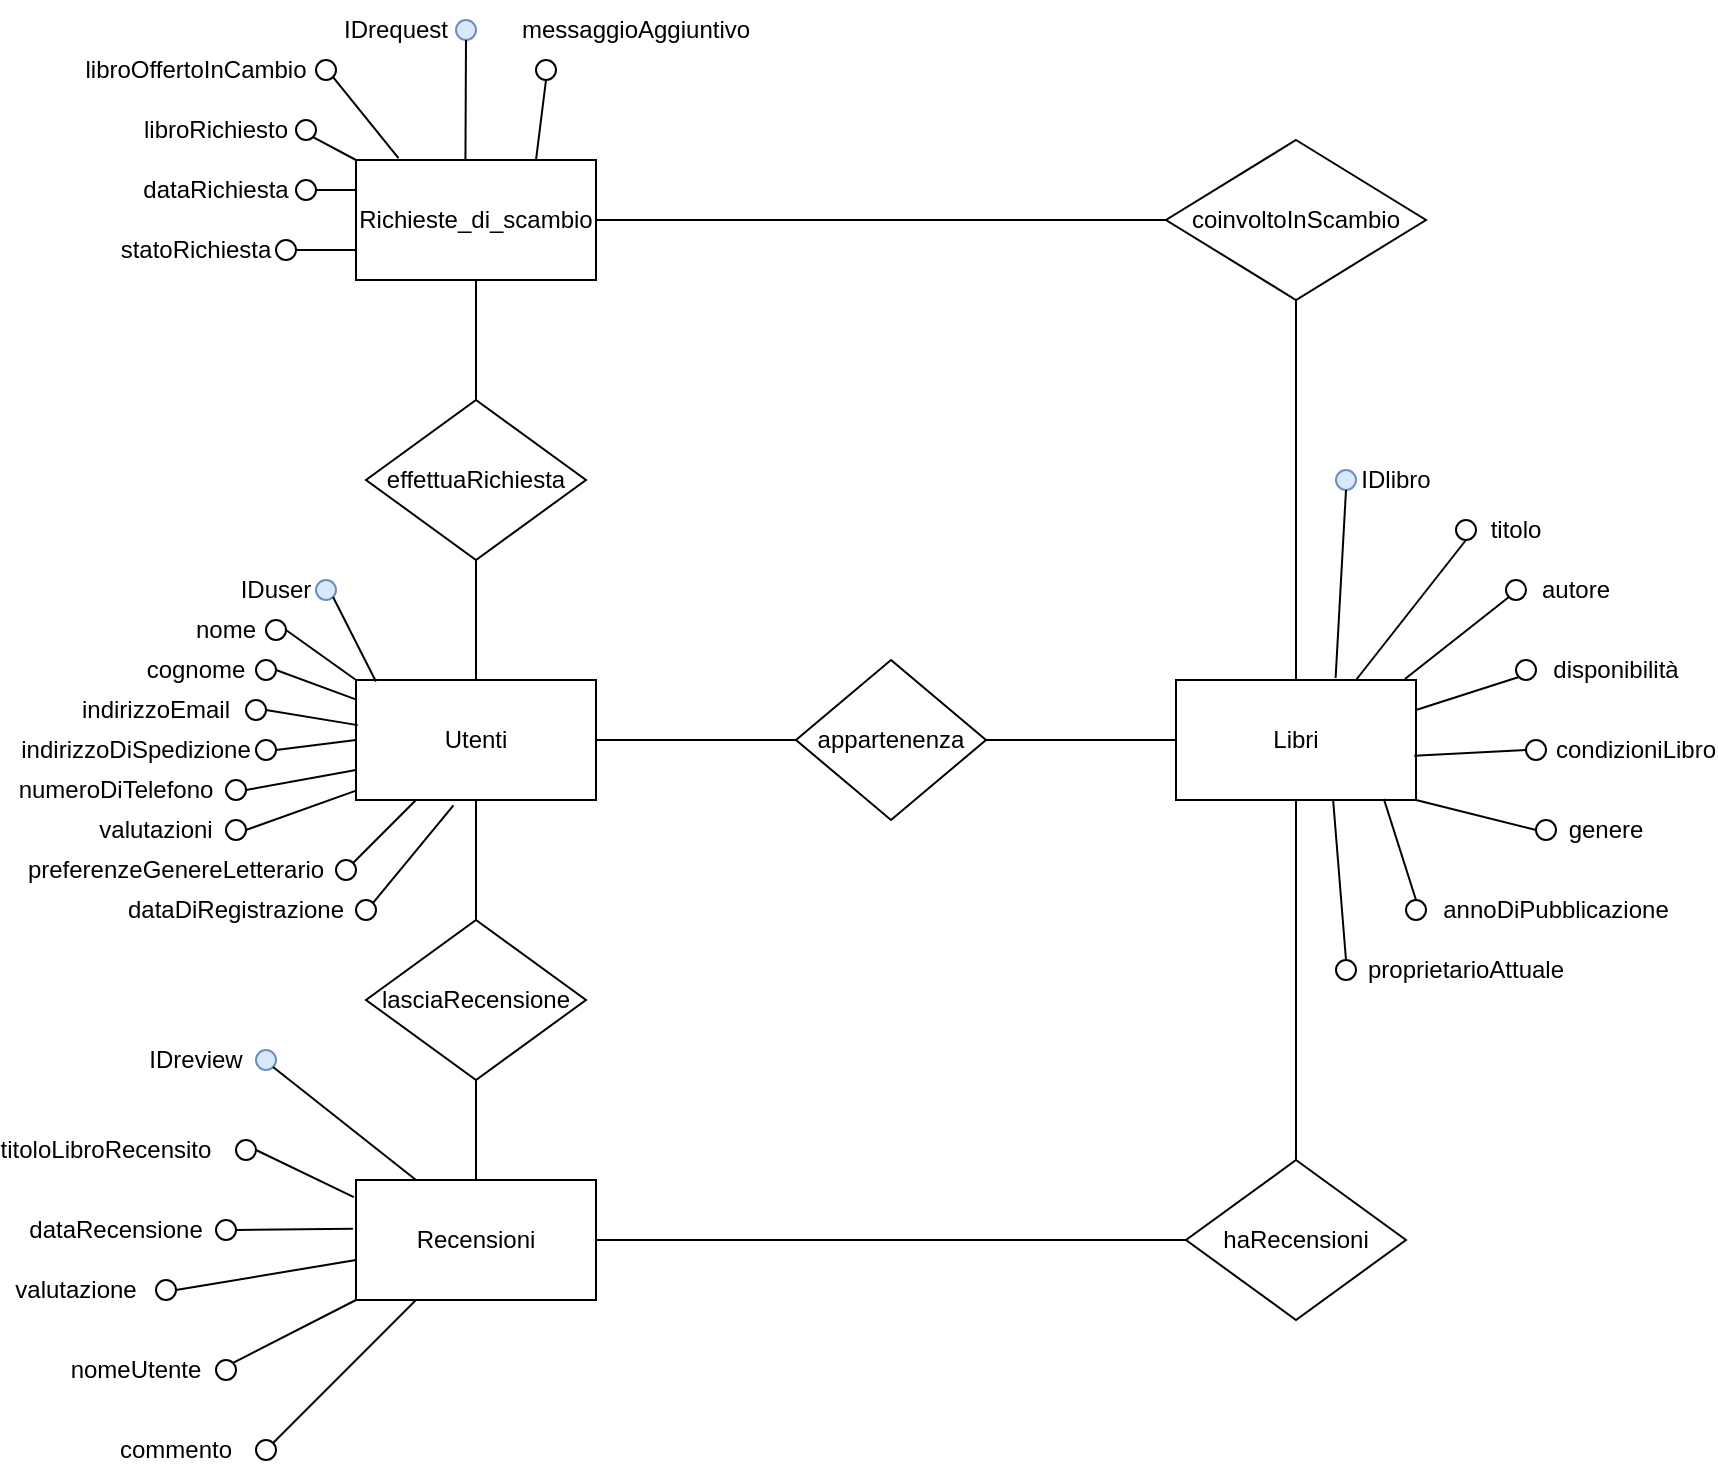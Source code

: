 <mxfile version="23.1.6" type="device">
  <diagram id="R2lEEEUBdFMjLlhIrx00" name="Page-1">
    <mxGraphModel dx="1828" dy="518" grid="1" gridSize="10" guides="1" tooltips="1" connect="1" arrows="1" fold="1" page="1" pageScale="1" pageWidth="850" pageHeight="1100" math="0" shadow="0" extFonts="Permanent Marker^https://fonts.googleapis.com/css?family=Permanent+Marker">
      <root>
        <mxCell id="0" />
        <mxCell id="1" parent="0" />
        <mxCell id="jTlNC3tFU4OE5lcHnedC-1" value="Richieste_di_scambio" style="rounded=0;whiteSpace=wrap;html=1;" parent="1" vertex="1">
          <mxGeometry x="110" y="90" width="120" height="60" as="geometry" />
        </mxCell>
        <mxCell id="cnQAAioc3_aUL8yNNFTR-1" value="Utenti" style="rounded=0;whiteSpace=wrap;html=1;" parent="1" vertex="1">
          <mxGeometry x="110" y="350" width="120" height="60" as="geometry" />
        </mxCell>
        <mxCell id="cnQAAioc3_aUL8yNNFTR-2" value="Libri" style="rounded=0;whiteSpace=wrap;html=1;" parent="1" vertex="1">
          <mxGeometry x="520" y="350" width="120" height="60" as="geometry" />
        </mxCell>
        <mxCell id="cnQAAioc3_aUL8yNNFTR-3" value="Recensioni" style="rounded=0;whiteSpace=wrap;html=1;" parent="1" vertex="1">
          <mxGeometry x="110" y="600" width="120" height="60" as="geometry" />
        </mxCell>
        <mxCell id="cnQAAioc3_aUL8yNNFTR-4" value="appartenenza" style="rhombus;whiteSpace=wrap;html=1;" parent="1" vertex="1">
          <mxGeometry x="330" y="340" width="95" height="80" as="geometry" />
        </mxCell>
        <mxCell id="cnQAAioc3_aUL8yNNFTR-5" value="haRecensioni" style="rhombus;whiteSpace=wrap;html=1;" parent="1" vertex="1">
          <mxGeometry x="525" y="590" width="110" height="80" as="geometry" />
        </mxCell>
        <mxCell id="cnQAAioc3_aUL8yNNFTR-6" value="lasciaRecensione" style="rhombus;whiteSpace=wrap;html=1;" parent="1" vertex="1">
          <mxGeometry x="115" y="470" width="110" height="80" as="geometry" />
        </mxCell>
        <mxCell id="cnQAAioc3_aUL8yNNFTR-7" value="effettuaRichiesta" style="rhombus;whiteSpace=wrap;html=1;" parent="1" vertex="1">
          <mxGeometry x="115" y="210" width="110" height="80" as="geometry" />
        </mxCell>
        <mxCell id="cnQAAioc3_aUL8yNNFTR-8" value="coinvoltoInScambio" style="rhombus;whiteSpace=wrap;html=1;" parent="1" vertex="1">
          <mxGeometry x="515" y="80" width="130" height="80" as="geometry" />
        </mxCell>
        <mxCell id="cnQAAioc3_aUL8yNNFTR-10" value="" style="endArrow=none;html=1;rounded=0;exitX=1;exitY=0.5;exitDx=0;exitDy=0;entryX=0;entryY=0.5;entryDx=0;entryDy=0;" parent="1" source="jTlNC3tFU4OE5lcHnedC-1" target="cnQAAioc3_aUL8yNNFTR-8" edge="1">
          <mxGeometry width="50" height="50" relative="1" as="geometry">
            <mxPoint x="400" y="300" as="sourcePoint" />
            <mxPoint x="450" y="250" as="targetPoint" />
          </mxGeometry>
        </mxCell>
        <mxCell id="cnQAAioc3_aUL8yNNFTR-11" value="" style="endArrow=none;html=1;rounded=0;entryX=0.5;entryY=1;entryDx=0;entryDy=0;exitX=0.5;exitY=0;exitDx=0;exitDy=0;" parent="1" source="cnQAAioc3_aUL8yNNFTR-2" target="cnQAAioc3_aUL8yNNFTR-8" edge="1">
          <mxGeometry width="50" height="50" relative="1" as="geometry">
            <mxPoint x="400" y="300" as="sourcePoint" />
            <mxPoint x="450" y="250" as="targetPoint" />
          </mxGeometry>
        </mxCell>
        <mxCell id="cnQAAioc3_aUL8yNNFTR-12" value="" style="endArrow=none;html=1;rounded=0;exitX=1;exitY=0.5;exitDx=0;exitDy=0;entryX=0;entryY=0.5;entryDx=0;entryDy=0;" parent="1" source="cnQAAioc3_aUL8yNNFTR-4" target="cnQAAioc3_aUL8yNNFTR-2" edge="1">
          <mxGeometry width="50" height="50" relative="1" as="geometry">
            <mxPoint x="400" y="300" as="sourcePoint" />
            <mxPoint x="450" y="250" as="targetPoint" />
          </mxGeometry>
        </mxCell>
        <mxCell id="cnQAAioc3_aUL8yNNFTR-13" value="" style="endArrow=none;html=1;rounded=0;exitX=1;exitY=0.5;exitDx=0;exitDy=0;entryX=0;entryY=0.5;entryDx=0;entryDy=0;" parent="1" source="cnQAAioc3_aUL8yNNFTR-1" target="cnQAAioc3_aUL8yNNFTR-4" edge="1">
          <mxGeometry width="50" height="50" relative="1" as="geometry">
            <mxPoint x="400" y="300" as="sourcePoint" />
            <mxPoint x="450" y="250" as="targetPoint" />
          </mxGeometry>
        </mxCell>
        <mxCell id="cnQAAioc3_aUL8yNNFTR-14" value="" style="endArrow=none;html=1;rounded=0;exitX=0.5;exitY=1;exitDx=0;exitDy=0;entryX=0.5;entryY=0;entryDx=0;entryDy=0;" parent="1" source="cnQAAioc3_aUL8yNNFTR-1" target="cnQAAioc3_aUL8yNNFTR-6" edge="1">
          <mxGeometry width="50" height="50" relative="1" as="geometry">
            <mxPoint x="360" y="540" as="sourcePoint" />
            <mxPoint x="410" y="490" as="targetPoint" />
          </mxGeometry>
        </mxCell>
        <mxCell id="cnQAAioc3_aUL8yNNFTR-15" value="" style="endArrow=none;html=1;rounded=0;exitX=0.5;exitY=1;exitDx=0;exitDy=0;entryX=0.5;entryY=0;entryDx=0;entryDy=0;" parent="1" source="cnQAAioc3_aUL8yNNFTR-7" target="cnQAAioc3_aUL8yNNFTR-1" edge="1">
          <mxGeometry width="50" height="50" relative="1" as="geometry">
            <mxPoint x="400" y="300" as="sourcePoint" />
            <mxPoint x="450" y="250" as="targetPoint" />
          </mxGeometry>
        </mxCell>
        <mxCell id="cnQAAioc3_aUL8yNNFTR-16" value="" style="endArrow=none;html=1;rounded=0;exitX=0.5;exitY=1;exitDx=0;exitDy=0;entryX=0.5;entryY=0;entryDx=0;entryDy=0;" parent="1" source="jTlNC3tFU4OE5lcHnedC-1" target="cnQAAioc3_aUL8yNNFTR-7" edge="1">
          <mxGeometry width="50" height="50" relative="1" as="geometry">
            <mxPoint x="400" y="300" as="sourcePoint" />
            <mxPoint x="450" y="250" as="targetPoint" />
          </mxGeometry>
        </mxCell>
        <mxCell id="cnQAAioc3_aUL8yNNFTR-17" value="" style="endArrow=none;html=1;rounded=0;entryX=0.5;entryY=1;entryDx=0;entryDy=0;exitX=0.5;exitY=0;exitDx=0;exitDy=0;" parent="1" source="cnQAAioc3_aUL8yNNFTR-5" target="cnQAAioc3_aUL8yNNFTR-2" edge="1">
          <mxGeometry width="50" height="50" relative="1" as="geometry">
            <mxPoint x="400" y="390" as="sourcePoint" />
            <mxPoint x="450" y="340" as="targetPoint" />
          </mxGeometry>
        </mxCell>
        <mxCell id="cnQAAioc3_aUL8yNNFTR-18" value="" style="endArrow=none;html=1;rounded=0;exitX=0.5;exitY=1;exitDx=0;exitDy=0;entryX=0.5;entryY=0;entryDx=0;entryDy=0;" parent="1" source="cnQAAioc3_aUL8yNNFTR-6" target="cnQAAioc3_aUL8yNNFTR-3" edge="1">
          <mxGeometry width="50" height="50" relative="1" as="geometry">
            <mxPoint x="400" y="390" as="sourcePoint" />
            <mxPoint x="450" y="340" as="targetPoint" />
          </mxGeometry>
        </mxCell>
        <mxCell id="cnQAAioc3_aUL8yNNFTR-19" value="" style="endArrow=none;html=1;rounded=0;exitX=1;exitY=0.5;exitDx=0;exitDy=0;entryX=0;entryY=0.5;entryDx=0;entryDy=0;" parent="1" source="cnQAAioc3_aUL8yNNFTR-3" target="cnQAAioc3_aUL8yNNFTR-5" edge="1">
          <mxGeometry width="50" height="50" relative="1" as="geometry">
            <mxPoint x="400" y="600" as="sourcePoint" />
            <mxPoint x="450" y="550" as="targetPoint" />
          </mxGeometry>
        </mxCell>
        <mxCell id="gPwC9rBWzXshsSk854vz-1" value="IDrequest" style="text;html=1;align=center;verticalAlign=middle;whiteSpace=wrap;rounded=0;" parent="1" vertex="1">
          <mxGeometry x="100" y="10" width="60" height="30" as="geometry" />
        </mxCell>
        <mxCell id="gPwC9rBWzXshsSk854vz-2" value="libroRichiesto" style="text;html=1;align=center;verticalAlign=middle;whiteSpace=wrap;rounded=0;" parent="1" vertex="1">
          <mxGeometry x="10" y="60" width="60" height="30" as="geometry" />
        </mxCell>
        <mxCell id="gPwC9rBWzXshsSk854vz-3" value="libroOffertoInCambio" style="text;html=1;align=center;verticalAlign=middle;whiteSpace=wrap;rounded=0;" parent="1" vertex="1">
          <mxGeometry y="30" width="60" height="30" as="geometry" />
        </mxCell>
        <mxCell id="gPwC9rBWzXshsSk854vz-4" value="messaggioAggiuntivo" style="text;html=1;align=center;verticalAlign=middle;whiteSpace=wrap;rounded=0;" parent="1" vertex="1">
          <mxGeometry x="220" y="10" width="60" height="30" as="geometry" />
        </mxCell>
        <mxCell id="gPwC9rBWzXshsSk854vz-5" value="statoRichiesta" style="text;html=1;align=center;verticalAlign=middle;whiteSpace=wrap;rounded=0;" parent="1" vertex="1">
          <mxGeometry y="120" width="60" height="30" as="geometry" />
        </mxCell>
        <mxCell id="gPwC9rBWzXshsSk854vz-6" value="dataRichiesta" style="text;html=1;align=center;verticalAlign=middle;whiteSpace=wrap;rounded=0;" parent="1" vertex="1">
          <mxGeometry x="10" y="90" width="60" height="30" as="geometry" />
        </mxCell>
        <mxCell id="gPwC9rBWzXshsSk854vz-8" value="" style="ellipse;whiteSpace=wrap;html=1;aspect=fixed;fillColor=none;" parent="1" vertex="1">
          <mxGeometry x="70" y="130" width="10" height="10" as="geometry" />
        </mxCell>
        <mxCell id="gPwC9rBWzXshsSk854vz-9" value="" style="ellipse;whiteSpace=wrap;html=1;aspect=fixed;fillColor=none;" parent="1" vertex="1">
          <mxGeometry x="80" y="100" width="10" height="10" as="geometry" />
        </mxCell>
        <mxCell id="gPwC9rBWzXshsSk854vz-10" value="" style="ellipse;whiteSpace=wrap;html=1;aspect=fixed;fillColor=none;" parent="1" vertex="1">
          <mxGeometry x="200" y="40" width="10" height="10" as="geometry" />
        </mxCell>
        <mxCell id="gPwC9rBWzXshsSk854vz-11" value="" style="ellipse;whiteSpace=wrap;html=1;aspect=fixed;fillColor=none;" parent="1" vertex="1">
          <mxGeometry x="90" y="40" width="10" height="10" as="geometry" />
        </mxCell>
        <mxCell id="gPwC9rBWzXshsSk854vz-12" value="" style="ellipse;whiteSpace=wrap;html=1;aspect=fixed;fillColor=none;" parent="1" vertex="1">
          <mxGeometry x="80" y="70" width="10" height="10" as="geometry" />
        </mxCell>
        <mxCell id="gPwC9rBWzXshsSk854vz-14" value="" style="ellipse;whiteSpace=wrap;html=1;aspect=fixed;fillColor=#dae8fc;strokeColor=#6c8ebf;" parent="1" vertex="1">
          <mxGeometry x="160" y="20" width="10" height="10" as="geometry" />
        </mxCell>
        <mxCell id="gPwC9rBWzXshsSk854vz-20" value="" style="endArrow=none;html=1;rounded=0;exitX=0.5;exitY=1;exitDx=0;exitDy=0;entryX=0.456;entryY=-0.007;entryDx=0;entryDy=0;entryPerimeter=0;" parent="1" source="gPwC9rBWzXshsSk854vz-14" target="jTlNC3tFU4OE5lcHnedC-1" edge="1">
          <mxGeometry width="50" height="50" relative="1" as="geometry">
            <mxPoint x="160" y="150" as="sourcePoint" />
            <mxPoint x="210" y="100" as="targetPoint" />
          </mxGeometry>
        </mxCell>
        <mxCell id="gPwC9rBWzXshsSk854vz-21" value="" style="endArrow=none;html=1;rounded=0;exitX=1;exitY=0.5;exitDx=0;exitDy=0;entryX=0;entryY=0.75;entryDx=0;entryDy=0;" parent="1" source="gPwC9rBWzXshsSk854vz-8" target="jTlNC3tFU4OE5lcHnedC-1" edge="1">
          <mxGeometry width="50" height="50" relative="1" as="geometry">
            <mxPoint x="160" y="150" as="sourcePoint" />
            <mxPoint x="210" y="100" as="targetPoint" />
          </mxGeometry>
        </mxCell>
        <mxCell id="gPwC9rBWzXshsSk854vz-22" value="" style="endArrow=none;html=1;rounded=0;exitX=1;exitY=0.5;exitDx=0;exitDy=0;entryX=0;entryY=0.25;entryDx=0;entryDy=0;" parent="1" source="gPwC9rBWzXshsSk854vz-9" target="jTlNC3tFU4OE5lcHnedC-1" edge="1">
          <mxGeometry width="50" height="50" relative="1" as="geometry">
            <mxPoint x="160" y="150" as="sourcePoint" />
            <mxPoint x="210" y="100" as="targetPoint" />
          </mxGeometry>
        </mxCell>
        <mxCell id="gPwC9rBWzXshsSk854vz-23" value="" style="endArrow=none;html=1;rounded=0;exitX=1;exitY=1;exitDx=0;exitDy=0;entryX=0;entryY=0;entryDx=0;entryDy=0;" parent="1" source="gPwC9rBWzXshsSk854vz-12" target="jTlNC3tFU4OE5lcHnedC-1" edge="1">
          <mxGeometry width="50" height="50" relative="1" as="geometry">
            <mxPoint x="160" y="150" as="sourcePoint" />
            <mxPoint x="210" y="100" as="targetPoint" />
          </mxGeometry>
        </mxCell>
        <mxCell id="gPwC9rBWzXshsSk854vz-24" value="" style="endArrow=none;html=1;rounded=0;exitX=0.177;exitY=-0.015;exitDx=0;exitDy=0;exitPerimeter=0;entryX=1;entryY=1;entryDx=0;entryDy=0;" parent="1" source="jTlNC3tFU4OE5lcHnedC-1" target="gPwC9rBWzXshsSk854vz-11" edge="1">
          <mxGeometry width="50" height="50" relative="1" as="geometry">
            <mxPoint x="160" y="150" as="sourcePoint" />
            <mxPoint x="100" y="45" as="targetPoint" />
          </mxGeometry>
        </mxCell>
        <mxCell id="gPwC9rBWzXshsSk854vz-25" value="" style="endArrow=none;html=1;rounded=0;entryX=0.5;entryY=1;entryDx=0;entryDy=0;exitX=0.75;exitY=0;exitDx=0;exitDy=0;" parent="1" source="jTlNC3tFU4OE5lcHnedC-1" target="gPwC9rBWzXshsSk854vz-10" edge="1">
          <mxGeometry width="50" height="50" relative="1" as="geometry">
            <mxPoint x="160" y="150" as="sourcePoint" />
            <mxPoint x="210" y="100" as="targetPoint" />
          </mxGeometry>
        </mxCell>
        <mxCell id="gPwC9rBWzXshsSk854vz-26" value="IDreview" style="text;html=1;align=center;verticalAlign=middle;whiteSpace=wrap;rounded=0;" parent="1" vertex="1">
          <mxGeometry y="525" width="60" height="30" as="geometry" />
        </mxCell>
        <mxCell id="T7bW6BCVdLZ2KC2ut9-W-3" value="valutazione" style="text;html=1;align=center;verticalAlign=middle;whiteSpace=wrap;rounded=0;" parent="1" vertex="1">
          <mxGeometry x="-60" y="640" width="60" height="30" as="geometry" />
        </mxCell>
        <mxCell id="T7bW6BCVdLZ2KC2ut9-W-4" value="commento" style="text;html=1;align=center;verticalAlign=middle;whiteSpace=wrap;rounded=0;" parent="1" vertex="1">
          <mxGeometry x="-10" y="720" width="60" height="30" as="geometry" />
        </mxCell>
        <mxCell id="T7bW6BCVdLZ2KC2ut9-W-5" value="dataRecensione" style="text;html=1;align=center;verticalAlign=middle;whiteSpace=wrap;rounded=0;" parent="1" vertex="1">
          <mxGeometry x="-40" y="610" width="60" height="30" as="geometry" />
        </mxCell>
        <mxCell id="T7bW6BCVdLZ2KC2ut9-W-6" value="nomeUtente" style="text;html=1;align=center;verticalAlign=middle;whiteSpace=wrap;rounded=0;" parent="1" vertex="1">
          <mxGeometry x="-30" y="680" width="60" height="30" as="geometry" />
        </mxCell>
        <mxCell id="T7bW6BCVdLZ2KC2ut9-W-7" value="titoloLibroRecensito" style="text;html=1;align=center;verticalAlign=middle;whiteSpace=wrap;rounded=0;" parent="1" vertex="1">
          <mxGeometry x="-50" y="570" width="70" height="30" as="geometry" />
        </mxCell>
        <mxCell id="T7bW6BCVdLZ2KC2ut9-W-8" value="" style="ellipse;whiteSpace=wrap;html=1;aspect=fixed;fillColor=none;" parent="1" vertex="1">
          <mxGeometry x="50" y="580" width="10" height="10" as="geometry" />
        </mxCell>
        <mxCell id="T7bW6BCVdLZ2KC2ut9-W-9" value="" style="ellipse;whiteSpace=wrap;html=1;aspect=fixed;fillColor=none;" parent="1" vertex="1">
          <mxGeometry x="40" y="620" width="10" height="10" as="geometry" />
        </mxCell>
        <mxCell id="T7bW6BCVdLZ2KC2ut9-W-10" value="" style="ellipse;whiteSpace=wrap;html=1;aspect=fixed;fillColor=none;" parent="1" vertex="1">
          <mxGeometry x="10" y="650" width="10" height="10" as="geometry" />
        </mxCell>
        <mxCell id="T7bW6BCVdLZ2KC2ut9-W-11" value="" style="ellipse;whiteSpace=wrap;html=1;aspect=fixed;fillColor=none;" parent="1" vertex="1">
          <mxGeometry x="40" y="690" width="10" height="10" as="geometry" />
        </mxCell>
        <mxCell id="T7bW6BCVdLZ2KC2ut9-W-12" value="" style="ellipse;whiteSpace=wrap;html=1;aspect=fixed;fillColor=none;" parent="1" vertex="1">
          <mxGeometry x="60" y="730" width="10" height="10" as="geometry" />
        </mxCell>
        <mxCell id="T7bW6BCVdLZ2KC2ut9-W-13" value="" style="ellipse;whiteSpace=wrap;html=1;aspect=fixed;fillColor=#dae8fc;strokeColor=#6c8ebf;" parent="1" vertex="1">
          <mxGeometry x="60" y="535" width="10" height="10" as="geometry" />
        </mxCell>
        <mxCell id="T7bW6BCVdLZ2KC2ut9-W-14" value="" style="endArrow=none;html=1;rounded=0;exitX=1;exitY=0;exitDx=0;exitDy=0;entryX=0.25;entryY=1;entryDx=0;entryDy=0;" parent="1" source="T7bW6BCVdLZ2KC2ut9-W-12" target="cnQAAioc3_aUL8yNNFTR-3" edge="1">
          <mxGeometry width="50" height="50" relative="1" as="geometry">
            <mxPoint x="80" y="630" as="sourcePoint" />
            <mxPoint x="130" y="580" as="targetPoint" />
          </mxGeometry>
        </mxCell>
        <mxCell id="T7bW6BCVdLZ2KC2ut9-W-15" value="" style="endArrow=none;html=1;rounded=0;exitX=1;exitY=0;exitDx=0;exitDy=0;entryX=0;entryY=1;entryDx=0;entryDy=0;" parent="1" source="T7bW6BCVdLZ2KC2ut9-W-11" target="cnQAAioc3_aUL8yNNFTR-3" edge="1">
          <mxGeometry width="50" height="50" relative="1" as="geometry">
            <mxPoint x="80" y="630" as="sourcePoint" />
            <mxPoint x="130" y="580" as="targetPoint" />
          </mxGeometry>
        </mxCell>
        <mxCell id="T7bW6BCVdLZ2KC2ut9-W-16" value="" style="endArrow=none;html=1;rounded=0;exitX=1;exitY=0.5;exitDx=0;exitDy=0;" parent="1" source="T7bW6BCVdLZ2KC2ut9-W-10" edge="1">
          <mxGeometry width="50" height="50" relative="1" as="geometry">
            <mxPoint x="80" y="630" as="sourcePoint" />
            <mxPoint x="110" y="640" as="targetPoint" />
          </mxGeometry>
        </mxCell>
        <mxCell id="T7bW6BCVdLZ2KC2ut9-W-17" value="" style="endArrow=none;html=1;rounded=0;exitX=1;exitY=0.5;exitDx=0;exitDy=0;entryX=-0.013;entryY=0.406;entryDx=0;entryDy=0;entryPerimeter=0;" parent="1" source="T7bW6BCVdLZ2KC2ut9-W-9" target="cnQAAioc3_aUL8yNNFTR-3" edge="1">
          <mxGeometry width="50" height="50" relative="1" as="geometry">
            <mxPoint x="80" y="630" as="sourcePoint" />
            <mxPoint x="130" y="580" as="targetPoint" />
          </mxGeometry>
        </mxCell>
        <mxCell id="T7bW6BCVdLZ2KC2ut9-W-18" value="" style="endArrow=none;html=1;rounded=0;exitX=1;exitY=0.5;exitDx=0;exitDy=0;entryX=-0.009;entryY=0.143;entryDx=0;entryDy=0;entryPerimeter=0;" parent="1" source="T7bW6BCVdLZ2KC2ut9-W-8" target="cnQAAioc3_aUL8yNNFTR-3" edge="1">
          <mxGeometry width="50" height="50" relative="1" as="geometry">
            <mxPoint x="80" y="630" as="sourcePoint" />
            <mxPoint x="100" y="610" as="targetPoint" />
          </mxGeometry>
        </mxCell>
        <mxCell id="T7bW6BCVdLZ2KC2ut9-W-19" value="" style="endArrow=none;html=1;rounded=0;exitX=1;exitY=1;exitDx=0;exitDy=0;entryX=0.25;entryY=0;entryDx=0;entryDy=0;" parent="1" source="T7bW6BCVdLZ2KC2ut9-W-13" target="cnQAAioc3_aUL8yNNFTR-3" edge="1">
          <mxGeometry width="50" height="50" relative="1" as="geometry">
            <mxPoint x="80" y="630" as="sourcePoint" />
            <mxPoint x="130" y="580" as="targetPoint" />
          </mxGeometry>
        </mxCell>
        <mxCell id="T7bW6BCVdLZ2KC2ut9-W-20" value="IDlibro" style="text;html=1;align=center;verticalAlign=middle;whiteSpace=wrap;rounded=0;" parent="1" vertex="1">
          <mxGeometry x="600" y="235" width="60" height="30" as="geometry" />
        </mxCell>
        <mxCell id="T7bW6BCVdLZ2KC2ut9-W-21" value="titolo" style="text;html=1;align=center;verticalAlign=middle;whiteSpace=wrap;rounded=0;" parent="1" vertex="1">
          <mxGeometry x="660" y="260" width="60" height="30" as="geometry" />
        </mxCell>
        <mxCell id="T7bW6BCVdLZ2KC2ut9-W-22" value="autore" style="text;html=1;align=center;verticalAlign=middle;whiteSpace=wrap;rounded=0;" parent="1" vertex="1">
          <mxGeometry x="690" y="290" width="60" height="30" as="geometry" />
        </mxCell>
        <mxCell id="T7bW6BCVdLZ2KC2ut9-W-23" value="condizioniLibro" style="text;html=1;align=center;verticalAlign=middle;whiteSpace=wrap;rounded=0;" parent="1" vertex="1">
          <mxGeometry x="720" y="370" width="60" height="30" as="geometry" />
        </mxCell>
        <mxCell id="T7bW6BCVdLZ2KC2ut9-W-24" value="genere" style="text;html=1;align=center;verticalAlign=middle;whiteSpace=wrap;rounded=0;" parent="1" vertex="1">
          <mxGeometry x="705" y="410" width="60" height="30" as="geometry" />
        </mxCell>
        <mxCell id="T7bW6BCVdLZ2KC2ut9-W-25" value="annoDiPubblicazione" style="text;html=1;align=center;verticalAlign=middle;whiteSpace=wrap;rounded=0;" parent="1" vertex="1">
          <mxGeometry x="680" y="450" width="60" height="30" as="geometry" />
        </mxCell>
        <mxCell id="T7bW6BCVdLZ2KC2ut9-W-26" value="proprietarioAttuale" style="text;html=1;align=center;verticalAlign=middle;whiteSpace=wrap;rounded=0;" parent="1" vertex="1">
          <mxGeometry x="635" y="480" width="60" height="30" as="geometry" />
        </mxCell>
        <mxCell id="T7bW6BCVdLZ2KC2ut9-W-27" value="disponibilità" style="text;html=1;align=center;verticalAlign=middle;whiteSpace=wrap;rounded=0;" parent="1" vertex="1">
          <mxGeometry x="710" y="330" width="60" height="30" as="geometry" />
        </mxCell>
        <mxCell id="T7bW6BCVdLZ2KC2ut9-W-28" value="" style="ellipse;whiteSpace=wrap;html=1;aspect=fixed;fillColor=none;" parent="1" vertex="1">
          <mxGeometry x="660" y="270" width="10" height="10" as="geometry" />
        </mxCell>
        <mxCell id="T7bW6BCVdLZ2KC2ut9-W-29" value="" style="ellipse;whiteSpace=wrap;html=1;aspect=fixed;fillColor=none;" parent="1" vertex="1">
          <mxGeometry x="685" y="300" width="10" height="10" as="geometry" />
        </mxCell>
        <mxCell id="T7bW6BCVdLZ2KC2ut9-W-30" value="" style="ellipse;whiteSpace=wrap;html=1;aspect=fixed;fillColor=none;" parent="1" vertex="1">
          <mxGeometry x="690" y="340" width="10" height="10" as="geometry" />
        </mxCell>
        <mxCell id="T7bW6BCVdLZ2KC2ut9-W-31" value="" style="ellipse;whiteSpace=wrap;html=1;aspect=fixed;fillColor=none;" parent="1" vertex="1">
          <mxGeometry x="695" y="380" width="10" height="10" as="geometry" />
        </mxCell>
        <mxCell id="T7bW6BCVdLZ2KC2ut9-W-32" value="" style="ellipse;whiteSpace=wrap;html=1;aspect=fixed;fillColor=none;" parent="1" vertex="1">
          <mxGeometry x="700" y="420" width="10" height="10" as="geometry" />
        </mxCell>
        <mxCell id="T7bW6BCVdLZ2KC2ut9-W-33" value="" style="ellipse;whiteSpace=wrap;html=1;aspect=fixed;fillColor=none;" parent="1" vertex="1">
          <mxGeometry x="635" y="460" width="10" height="10" as="geometry" />
        </mxCell>
        <mxCell id="T7bW6BCVdLZ2KC2ut9-W-34" value="" style="ellipse;whiteSpace=wrap;html=1;aspect=fixed;fillColor=none;" parent="1" vertex="1">
          <mxGeometry x="600" y="490" width="10" height="10" as="geometry" />
        </mxCell>
        <mxCell id="T7bW6BCVdLZ2KC2ut9-W-35" value="" style="ellipse;whiteSpace=wrap;html=1;aspect=fixed;fillColor=#dae8fc;strokeColor=#6c8ebf;" parent="1" vertex="1">
          <mxGeometry x="600" y="245" width="10" height="10" as="geometry" />
        </mxCell>
        <mxCell id="T7bW6BCVdLZ2KC2ut9-W-36" value="" style="endArrow=none;html=1;rounded=0;entryX=0;entryY=0.5;entryDx=0;entryDy=0;exitX=0.993;exitY=0.632;exitDx=0;exitDy=0;exitPerimeter=0;" parent="1" source="cnQAAioc3_aUL8yNNFTR-2" target="T7bW6BCVdLZ2KC2ut9-W-31" edge="1">
          <mxGeometry width="50" height="50" relative="1" as="geometry">
            <mxPoint x="480" y="430" as="sourcePoint" />
            <mxPoint x="530" y="380" as="targetPoint" />
          </mxGeometry>
        </mxCell>
        <mxCell id="T7bW6BCVdLZ2KC2ut9-W-37" value="" style="endArrow=none;html=1;rounded=0;entryX=0;entryY=1;entryDx=0;entryDy=0;exitX=1;exitY=0.25;exitDx=0;exitDy=0;" parent="1" source="cnQAAioc3_aUL8yNNFTR-2" target="T7bW6BCVdLZ2KC2ut9-W-30" edge="1">
          <mxGeometry width="50" height="50" relative="1" as="geometry">
            <mxPoint x="480" y="430" as="sourcePoint" />
            <mxPoint x="530" y="380" as="targetPoint" />
          </mxGeometry>
        </mxCell>
        <mxCell id="T7bW6BCVdLZ2KC2ut9-W-38" value="" style="endArrow=none;html=1;rounded=0;entryX=0;entryY=1;entryDx=0;entryDy=0;exitX=0.954;exitY=-0.008;exitDx=0;exitDy=0;exitPerimeter=0;" parent="1" source="cnQAAioc3_aUL8yNNFTR-2" target="T7bW6BCVdLZ2KC2ut9-W-29" edge="1">
          <mxGeometry width="50" height="50" relative="1" as="geometry">
            <mxPoint x="480" y="430" as="sourcePoint" />
            <mxPoint x="530" y="380" as="targetPoint" />
          </mxGeometry>
        </mxCell>
        <mxCell id="T7bW6BCVdLZ2KC2ut9-W-39" value="" style="endArrow=none;html=1;rounded=0;entryX=0.5;entryY=1;entryDx=0;entryDy=0;exitX=0.75;exitY=0;exitDx=0;exitDy=0;" parent="1" source="cnQAAioc3_aUL8yNNFTR-2" target="T7bW6BCVdLZ2KC2ut9-W-28" edge="1">
          <mxGeometry width="50" height="50" relative="1" as="geometry">
            <mxPoint x="480" y="430" as="sourcePoint" />
            <mxPoint x="530" y="380" as="targetPoint" />
          </mxGeometry>
        </mxCell>
        <mxCell id="T7bW6BCVdLZ2KC2ut9-W-40" value="" style="endArrow=none;html=1;rounded=0;entryX=0.5;entryY=1;entryDx=0;entryDy=0;exitX=0.665;exitY=-0.017;exitDx=0;exitDy=0;exitPerimeter=0;" parent="1" source="cnQAAioc3_aUL8yNNFTR-2" target="T7bW6BCVdLZ2KC2ut9-W-35" edge="1">
          <mxGeometry width="50" height="50" relative="1" as="geometry">
            <mxPoint x="480" y="430" as="sourcePoint" />
            <mxPoint x="530" y="380" as="targetPoint" />
          </mxGeometry>
        </mxCell>
        <mxCell id="T7bW6BCVdLZ2KC2ut9-W-41" value="" style="endArrow=none;html=1;rounded=0;entryX=0;entryY=0.5;entryDx=0;entryDy=0;exitX=1;exitY=1;exitDx=0;exitDy=0;" parent="1" source="cnQAAioc3_aUL8yNNFTR-2" target="T7bW6BCVdLZ2KC2ut9-W-32" edge="1">
          <mxGeometry width="50" height="50" relative="1" as="geometry">
            <mxPoint x="480" y="430" as="sourcePoint" />
            <mxPoint x="530" y="380" as="targetPoint" />
          </mxGeometry>
        </mxCell>
        <mxCell id="T7bW6BCVdLZ2KC2ut9-W-42" value="" style="endArrow=none;html=1;rounded=0;entryX=0.5;entryY=0;entryDx=0;entryDy=0;exitX=0.866;exitY=0.991;exitDx=0;exitDy=0;exitPerimeter=0;" parent="1" source="cnQAAioc3_aUL8yNNFTR-2" target="T7bW6BCVdLZ2KC2ut9-W-33" edge="1">
          <mxGeometry width="50" height="50" relative="1" as="geometry">
            <mxPoint x="480" y="430" as="sourcePoint" />
            <mxPoint x="530" y="380" as="targetPoint" />
          </mxGeometry>
        </mxCell>
        <mxCell id="T7bW6BCVdLZ2KC2ut9-W-43" value="" style="endArrow=none;html=1;rounded=0;entryX=0.5;entryY=0;entryDx=0;entryDy=0;exitX=0.655;exitY=1.007;exitDx=0;exitDy=0;exitPerimeter=0;" parent="1" source="cnQAAioc3_aUL8yNNFTR-2" target="T7bW6BCVdLZ2KC2ut9-W-34" edge="1">
          <mxGeometry width="50" height="50" relative="1" as="geometry">
            <mxPoint x="600" y="420" as="sourcePoint" />
            <mxPoint x="530" y="380" as="targetPoint" />
          </mxGeometry>
        </mxCell>
        <mxCell id="T7bW6BCVdLZ2KC2ut9-W-44" value="IDuser" style="text;html=1;align=center;verticalAlign=middle;whiteSpace=wrap;rounded=0;" parent="1" vertex="1">
          <mxGeometry x="40" y="290" width="60" height="30" as="geometry" />
        </mxCell>
        <mxCell id="T7bW6BCVdLZ2KC2ut9-W-45" value="nome" style="text;html=1;align=center;verticalAlign=middle;whiteSpace=wrap;rounded=0;" parent="1" vertex="1">
          <mxGeometry x="15" y="310" width="60" height="30" as="geometry" />
        </mxCell>
        <mxCell id="T7bW6BCVdLZ2KC2ut9-W-46" value="cognome" style="text;html=1;align=center;verticalAlign=middle;whiteSpace=wrap;rounded=0;" parent="1" vertex="1">
          <mxGeometry y="330" width="60" height="30" as="geometry" />
        </mxCell>
        <mxCell id="T7bW6BCVdLZ2KC2ut9-W-47" value="indirizzoEmail" style="text;html=1;align=center;verticalAlign=middle;whiteSpace=wrap;rounded=0;" parent="1" vertex="1">
          <mxGeometry x="-20" y="350" width="60" height="30" as="geometry" />
        </mxCell>
        <mxCell id="T7bW6BCVdLZ2KC2ut9-W-48" value="indirizzoDiSpedizione" style="text;html=1;align=center;verticalAlign=middle;whiteSpace=wrap;rounded=0;" parent="1" vertex="1">
          <mxGeometry x="-30" y="370" width="60" height="30" as="geometry" />
        </mxCell>
        <mxCell id="T7bW6BCVdLZ2KC2ut9-W-49" value="numeroDiTelefono" style="text;html=1;align=center;verticalAlign=middle;whiteSpace=wrap;rounded=0;" parent="1" vertex="1">
          <mxGeometry x="-40" y="390" width="60" height="30" as="geometry" />
        </mxCell>
        <mxCell id="T7bW6BCVdLZ2KC2ut9-W-51" value="valutazioni" style="text;html=1;align=center;verticalAlign=middle;whiteSpace=wrap;rounded=0;" parent="1" vertex="1">
          <mxGeometry x="-20" y="410" width="60" height="30" as="geometry" />
        </mxCell>
        <mxCell id="T7bW6BCVdLZ2KC2ut9-W-52" value="dataDiRegistrazione" style="text;html=1;align=center;verticalAlign=middle;whiteSpace=wrap;rounded=0;" parent="1" vertex="1">
          <mxGeometry x="20" y="450" width="60" height="30" as="geometry" />
        </mxCell>
        <mxCell id="T7bW6BCVdLZ2KC2ut9-W-53" value="preferenzeGenereLetterario" style="text;html=1;align=center;verticalAlign=middle;whiteSpace=wrap;rounded=0;" parent="1" vertex="1">
          <mxGeometry x="-10" y="430" width="60" height="30" as="geometry" />
        </mxCell>
        <mxCell id="T7bW6BCVdLZ2KC2ut9-W-59" value="" style="ellipse;whiteSpace=wrap;html=1;aspect=fixed;fillColor=none;" parent="1" vertex="1">
          <mxGeometry x="65" y="320" width="10" height="10" as="geometry" />
        </mxCell>
        <mxCell id="T7bW6BCVdLZ2KC2ut9-W-60" value="" style="ellipse;whiteSpace=wrap;html=1;aspect=fixed;fillColor=none;" parent="1" vertex="1">
          <mxGeometry x="60" y="340" width="10" height="10" as="geometry" />
        </mxCell>
        <mxCell id="T7bW6BCVdLZ2KC2ut9-W-61" value="" style="ellipse;whiteSpace=wrap;html=1;aspect=fixed;fillColor=none;" parent="1" vertex="1">
          <mxGeometry x="55" y="360" width="10" height="10" as="geometry" />
        </mxCell>
        <mxCell id="T7bW6BCVdLZ2KC2ut9-W-62" value="" style="ellipse;whiteSpace=wrap;html=1;aspect=fixed;fillColor=none;" parent="1" vertex="1">
          <mxGeometry x="60" y="380" width="10" height="10" as="geometry" />
        </mxCell>
        <mxCell id="T7bW6BCVdLZ2KC2ut9-W-63" value="" style="ellipse;whiteSpace=wrap;html=1;aspect=fixed;fillColor=none;" parent="1" vertex="1">
          <mxGeometry x="45" y="420" width="10" height="10" as="geometry" />
        </mxCell>
        <mxCell id="T7bW6BCVdLZ2KC2ut9-W-64" value="" style="ellipse;whiteSpace=wrap;html=1;aspect=fixed;fillColor=none;" parent="1" vertex="1">
          <mxGeometry x="45" y="400" width="10" height="10" as="geometry" />
        </mxCell>
        <mxCell id="T7bW6BCVdLZ2KC2ut9-W-65" value="" style="ellipse;whiteSpace=wrap;html=1;aspect=fixed;fillColor=none;" parent="1" vertex="1">
          <mxGeometry x="100" y="440" width="10" height="10" as="geometry" />
        </mxCell>
        <mxCell id="T7bW6BCVdLZ2KC2ut9-W-66" value="" style="ellipse;whiteSpace=wrap;html=1;aspect=fixed;fillColor=none;" parent="1" vertex="1">
          <mxGeometry x="110" y="460" width="10" height="10" as="geometry" />
        </mxCell>
        <mxCell id="T7bW6BCVdLZ2KC2ut9-W-67" value="" style="ellipse;whiteSpace=wrap;html=1;aspect=fixed;fillColor=#dae8fc;strokeColor=#6c8ebf;" parent="1" vertex="1">
          <mxGeometry x="90" y="300" width="10" height="10" as="geometry" />
        </mxCell>
        <mxCell id="T7bW6BCVdLZ2KC2ut9-W-68" value="" style="endArrow=none;html=1;rounded=0;entryX=1;entryY=0.5;entryDx=0;entryDy=0;exitX=0;exitY=0.75;exitDx=0;exitDy=0;" parent="1" source="cnQAAioc3_aUL8yNNFTR-1" target="T7bW6BCVdLZ2KC2ut9-W-64" edge="1">
          <mxGeometry width="50" height="50" relative="1" as="geometry">
            <mxPoint x="-120" y="470" as="sourcePoint" />
            <mxPoint x="-70" y="420" as="targetPoint" />
          </mxGeometry>
        </mxCell>
        <mxCell id="T7bW6BCVdLZ2KC2ut9-W-69" value="" style="endArrow=none;html=1;rounded=0;entryX=1;entryY=0.5;entryDx=0;entryDy=0;exitX=0.003;exitY=0.92;exitDx=0;exitDy=0;exitPerimeter=0;" parent="1" source="cnQAAioc3_aUL8yNNFTR-1" target="T7bW6BCVdLZ2KC2ut9-W-63" edge="1">
          <mxGeometry width="50" height="50" relative="1" as="geometry">
            <mxPoint x="-130" y="470" as="sourcePoint" />
            <mxPoint x="-80" y="420" as="targetPoint" />
          </mxGeometry>
        </mxCell>
        <mxCell id="T7bW6BCVdLZ2KC2ut9-W-70" value="" style="endArrow=none;html=1;rounded=0;entryX=1;entryY=0.5;entryDx=0;entryDy=0;" parent="1" target="T7bW6BCVdLZ2KC2ut9-W-62" edge="1">
          <mxGeometry width="50" height="50" relative="1" as="geometry">
            <mxPoint x="110" y="380" as="sourcePoint" />
            <mxPoint x="110" y="380" as="targetPoint" />
          </mxGeometry>
        </mxCell>
        <mxCell id="T7bW6BCVdLZ2KC2ut9-W-71" value="" style="endArrow=none;html=1;rounded=0;entryX=1;entryY=0.5;entryDx=0;entryDy=0;exitX=0.007;exitY=0.376;exitDx=0;exitDy=0;exitPerimeter=0;" parent="1" source="cnQAAioc3_aUL8yNNFTR-1" target="T7bW6BCVdLZ2KC2ut9-W-61" edge="1">
          <mxGeometry width="50" height="50" relative="1" as="geometry">
            <mxPoint x="60" y="430" as="sourcePoint" />
            <mxPoint x="110" y="380" as="targetPoint" />
          </mxGeometry>
        </mxCell>
        <mxCell id="T7bW6BCVdLZ2KC2ut9-W-72" value="" style="endArrow=none;html=1;rounded=0;entryX=1;entryY=0.5;entryDx=0;entryDy=0;exitX=-0.004;exitY=0.159;exitDx=0;exitDy=0;exitPerimeter=0;" parent="1" source="cnQAAioc3_aUL8yNNFTR-1" target="T7bW6BCVdLZ2KC2ut9-W-60" edge="1">
          <mxGeometry width="50" height="50" relative="1" as="geometry">
            <mxPoint x="60" y="430" as="sourcePoint" />
            <mxPoint x="110" y="380" as="targetPoint" />
          </mxGeometry>
        </mxCell>
        <mxCell id="T7bW6BCVdLZ2KC2ut9-W-73" value="" style="endArrow=none;html=1;rounded=0;entryX=1;entryY=0.5;entryDx=0;entryDy=0;exitX=0;exitY=0;exitDx=0;exitDy=0;" parent="1" source="cnQAAioc3_aUL8yNNFTR-1" target="T7bW6BCVdLZ2KC2ut9-W-45" edge="1">
          <mxGeometry width="50" height="50" relative="1" as="geometry">
            <mxPoint x="60" y="430" as="sourcePoint" />
            <mxPoint x="110" y="380" as="targetPoint" />
          </mxGeometry>
        </mxCell>
        <mxCell id="T7bW6BCVdLZ2KC2ut9-W-74" value="" style="endArrow=none;html=1;rounded=0;entryX=1;entryY=1;entryDx=0;entryDy=0;exitX=0.083;exitY=0.013;exitDx=0;exitDy=0;exitPerimeter=0;" parent="1" source="cnQAAioc3_aUL8yNNFTR-1" target="T7bW6BCVdLZ2KC2ut9-W-67" edge="1">
          <mxGeometry width="50" height="50" relative="1" as="geometry">
            <mxPoint x="60" y="430" as="sourcePoint" />
            <mxPoint x="110" y="380" as="targetPoint" />
          </mxGeometry>
        </mxCell>
        <mxCell id="T7bW6BCVdLZ2KC2ut9-W-76" value="" style="endArrow=none;html=1;rounded=0;entryX=0.406;entryY=1.044;entryDx=0;entryDy=0;entryPerimeter=0;exitX=1;exitY=0;exitDx=0;exitDy=0;" parent="1" source="T7bW6BCVdLZ2KC2ut9-W-66" target="cnQAAioc3_aUL8yNNFTR-1" edge="1">
          <mxGeometry width="50" height="50" relative="1" as="geometry">
            <mxPoint x="60" y="430" as="sourcePoint" />
            <mxPoint x="110" y="380" as="targetPoint" />
          </mxGeometry>
        </mxCell>
        <mxCell id="T7bW6BCVdLZ2KC2ut9-W-77" value="" style="endArrow=none;html=1;rounded=0;entryX=0.25;entryY=1;entryDx=0;entryDy=0;exitX=1;exitY=0;exitDx=0;exitDy=0;" parent="1" source="T7bW6BCVdLZ2KC2ut9-W-65" target="cnQAAioc3_aUL8yNNFTR-1" edge="1">
          <mxGeometry width="50" height="50" relative="1" as="geometry">
            <mxPoint x="60" y="430" as="sourcePoint" />
            <mxPoint x="110" y="380" as="targetPoint" />
          </mxGeometry>
        </mxCell>
      </root>
    </mxGraphModel>
  </diagram>
</mxfile>
